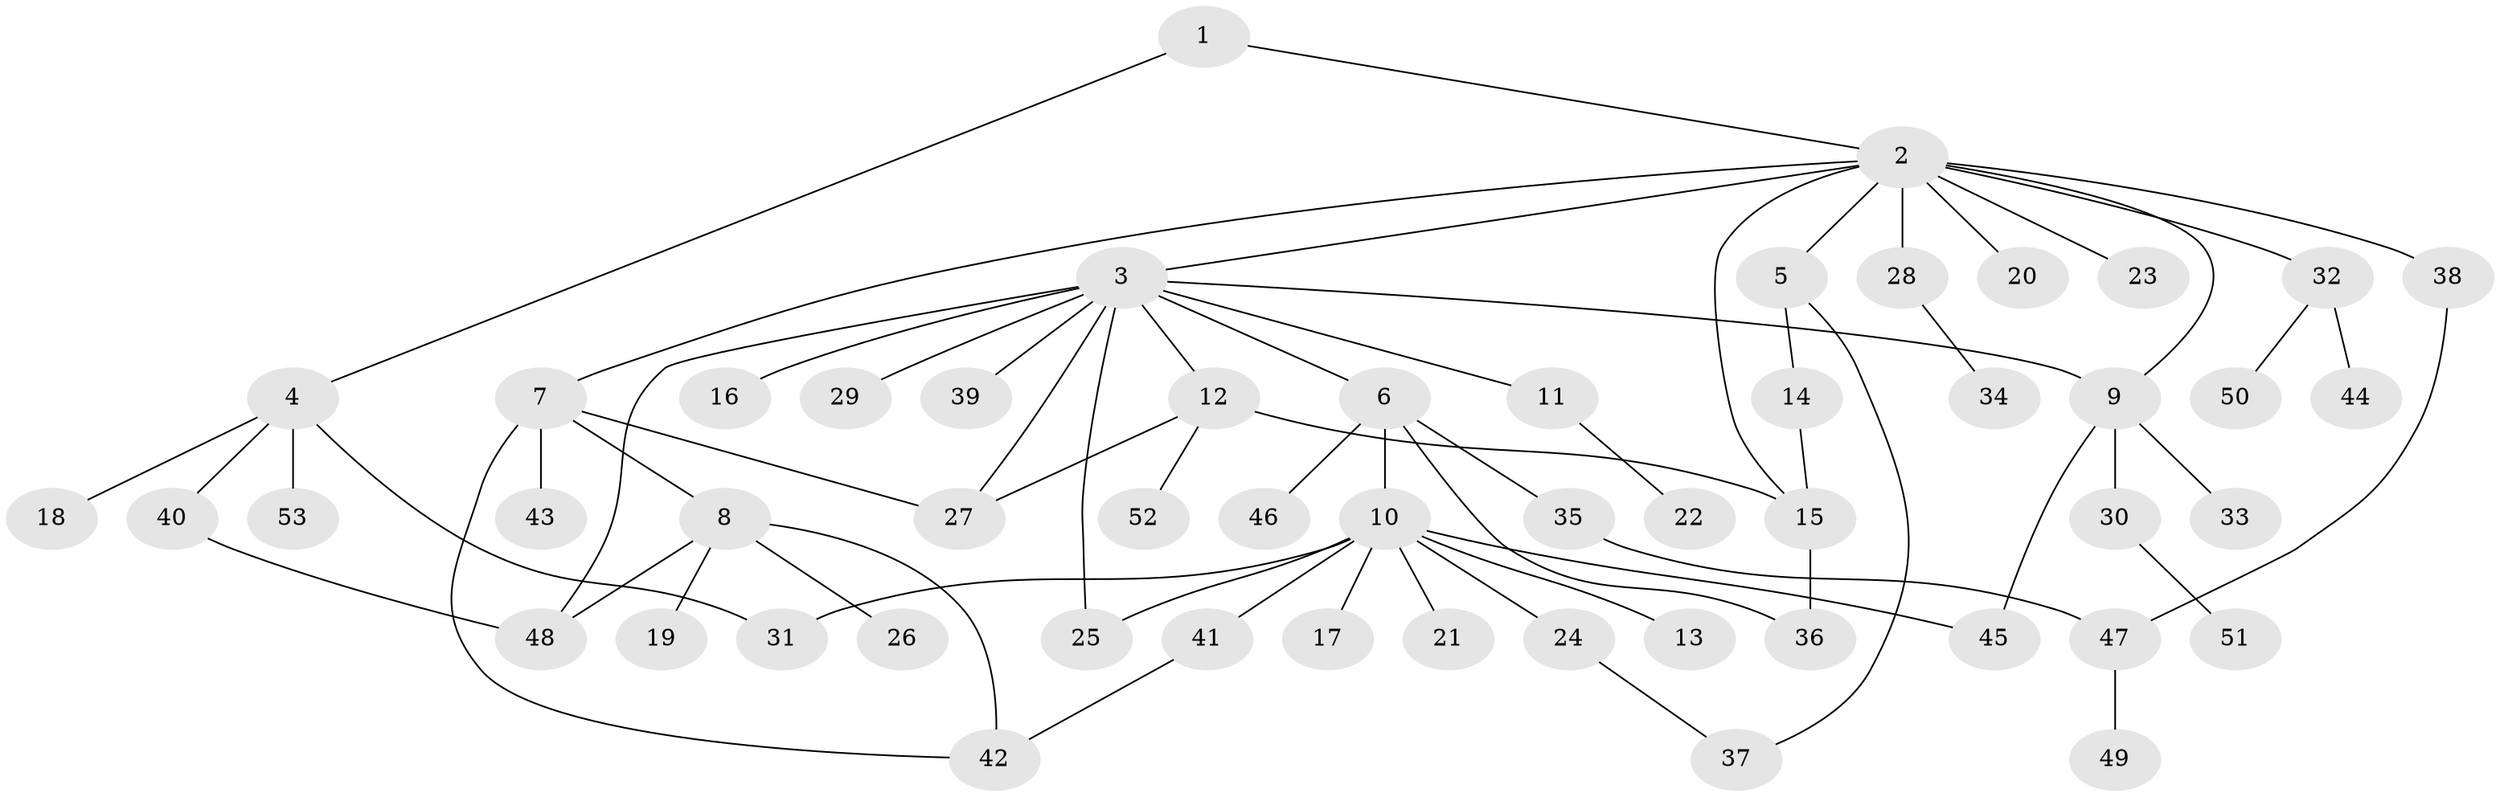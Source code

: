// original degree distribution, {3: 0.16216216216216217, 13: 0.013513513513513514, 14: 0.013513513513513514, 6: 0.05405405405405406, 4: 0.02702702702702703, 7: 0.013513513513513514, 1: 0.5405405405405406, 10: 0.013513513513513514, 5: 0.02702702702702703, 2: 0.13513513513513514}
// Generated by graph-tools (version 1.1) at 2025/50/03/04/25 22:50:03]
// undirected, 53 vertices, 67 edges
graph export_dot {
  node [color=gray90,style=filled];
  1;
  2;
  3;
  4;
  5;
  6;
  7;
  8;
  9;
  10;
  11;
  12;
  13;
  14;
  15;
  16;
  17;
  18;
  19;
  20;
  21;
  22;
  23;
  24;
  25;
  26;
  27;
  28;
  29;
  30;
  31;
  32;
  33;
  34;
  35;
  36;
  37;
  38;
  39;
  40;
  41;
  42;
  43;
  44;
  45;
  46;
  47;
  48;
  49;
  50;
  51;
  52;
  53;
  1 -- 2 [weight=1.0];
  1 -- 4 [weight=1.0];
  2 -- 3 [weight=1.0];
  2 -- 5 [weight=1.0];
  2 -- 7 [weight=1.0];
  2 -- 9 [weight=1.0];
  2 -- 15 [weight=1.0];
  2 -- 20 [weight=1.0];
  2 -- 23 [weight=1.0];
  2 -- 28 [weight=1.0];
  2 -- 32 [weight=1.0];
  2 -- 38 [weight=1.0];
  3 -- 6 [weight=1.0];
  3 -- 9 [weight=1.0];
  3 -- 11 [weight=1.0];
  3 -- 12 [weight=1.0];
  3 -- 16 [weight=1.0];
  3 -- 25 [weight=1.0];
  3 -- 27 [weight=1.0];
  3 -- 29 [weight=1.0];
  3 -- 39 [weight=1.0];
  3 -- 48 [weight=1.0];
  4 -- 18 [weight=1.0];
  4 -- 31 [weight=1.0];
  4 -- 40 [weight=1.0];
  4 -- 53 [weight=1.0];
  5 -- 14 [weight=1.0];
  5 -- 37 [weight=1.0];
  6 -- 10 [weight=1.0];
  6 -- 35 [weight=1.0];
  6 -- 36 [weight=1.0];
  6 -- 46 [weight=1.0];
  7 -- 8 [weight=1.0];
  7 -- 27 [weight=1.0];
  7 -- 42 [weight=1.0];
  7 -- 43 [weight=1.0];
  8 -- 19 [weight=1.0];
  8 -- 26 [weight=1.0];
  8 -- 42 [weight=1.0];
  8 -- 48 [weight=1.0];
  9 -- 30 [weight=1.0];
  9 -- 33 [weight=1.0];
  9 -- 45 [weight=1.0];
  10 -- 13 [weight=1.0];
  10 -- 17 [weight=1.0];
  10 -- 21 [weight=1.0];
  10 -- 24 [weight=1.0];
  10 -- 25 [weight=1.0];
  10 -- 31 [weight=1.0];
  10 -- 41 [weight=1.0];
  10 -- 45 [weight=1.0];
  11 -- 22 [weight=1.0];
  12 -- 15 [weight=1.0];
  12 -- 27 [weight=1.0];
  12 -- 52 [weight=1.0];
  14 -- 15 [weight=1.0];
  15 -- 36 [weight=1.0];
  24 -- 37 [weight=1.0];
  28 -- 34 [weight=1.0];
  30 -- 51 [weight=1.0];
  32 -- 44 [weight=1.0];
  32 -- 50 [weight=1.0];
  35 -- 47 [weight=1.0];
  38 -- 47 [weight=1.0];
  40 -- 48 [weight=1.0];
  41 -- 42 [weight=1.0];
  47 -- 49 [weight=1.0];
}
